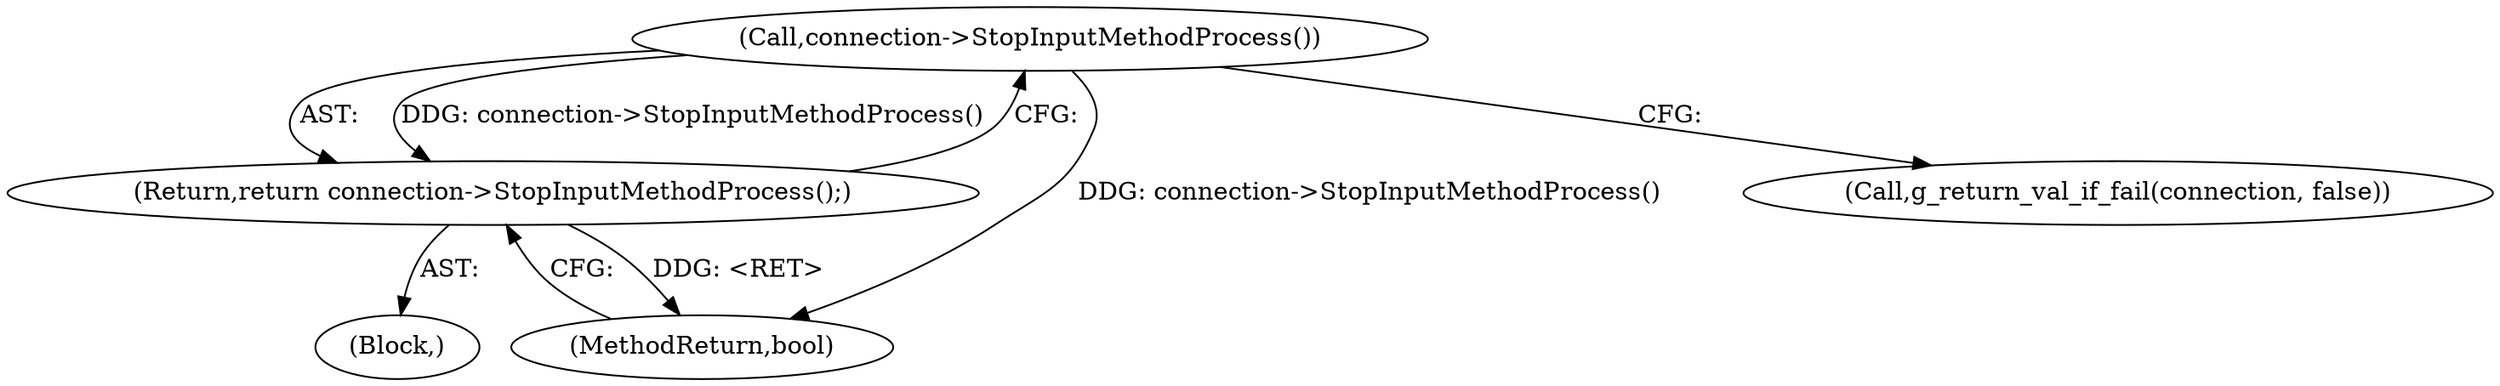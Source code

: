 digraph "1_Chrome_dc7b094a338c6c521f918f478e993f0f74bbea0d_52@API" {
"1000107" [label="(Call,connection->StopInputMethodProcess())"];
"1000106" [label="(Return,return connection->StopInputMethodProcess();)"];
"1000108" [label="(MethodReturn,bool)"];
"1000103" [label="(Call,g_return_val_if_fail(connection, false))"];
"1000102" [label="(Block,)"];
"1000107" [label="(Call,connection->StopInputMethodProcess())"];
"1000106" [label="(Return,return connection->StopInputMethodProcess();)"];
"1000107" -> "1000106"  [label="AST: "];
"1000107" -> "1000103"  [label="CFG: "];
"1000106" -> "1000107"  [label="CFG: "];
"1000107" -> "1000108"  [label="DDG: connection->StopInputMethodProcess()"];
"1000107" -> "1000106"  [label="DDG: connection->StopInputMethodProcess()"];
"1000106" -> "1000102"  [label="AST: "];
"1000108" -> "1000106"  [label="CFG: "];
"1000106" -> "1000108"  [label="DDG: <RET>"];
}
